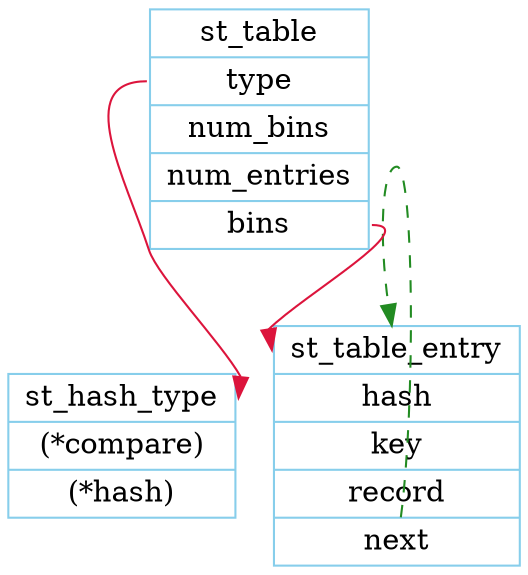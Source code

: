 digraph hashmap {
    rankdir = TB
    node[color="skyblue", shape="record"]
    edge[color="crimson"]

    st_hash_type[label="{<head>st_hash_type|(*compare)|(*hash)}"]
    st_table_entry[label="{<head>st_table_entry|hash|key|record|<next>next}"]
    st_table[label="{st_table|<type>type|num_bins|num_entries|<bins>bins}"]

    st_table:bins -> st_table_entry:head
    st_table:type -> st_hash_type:head    
    st_table_entry:next -> st_table_entry:head[style="dashed", color="forestgreen"]
}